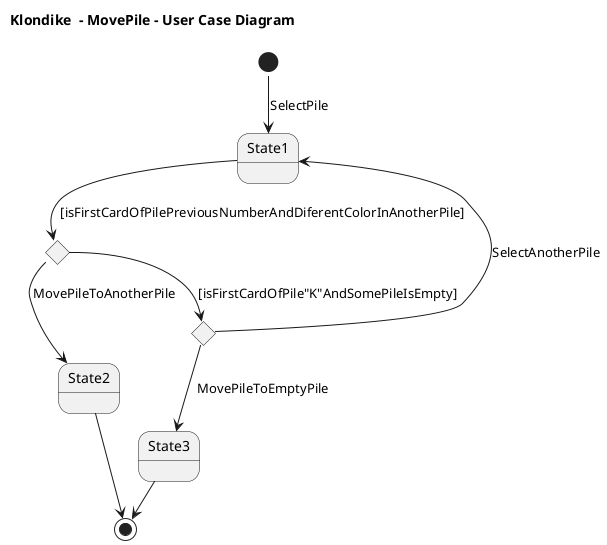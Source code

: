 @startuml UCMovePile
title Klondike  - MovePile - User Case Diagram
!pragma layout smetana

state State1
state if <<choice>>
state if2 <<choice>>
state State2
state State3

[*] --> State1: SelectPile
State1 --> if: [isFirstCardOfPilePreviousNumberAndDiferentColorInAnotherPile]
if --> if2: [isFirstCardOfPile"K"AndSomePileIsEmpty]
if --> State2: MovePileToAnotherPile
if2 --> State3: MovePileToEmptyPile
if2 --> State1: SelectAnotherPile
State3 -->[*]
State2--> [*]

@enduml
